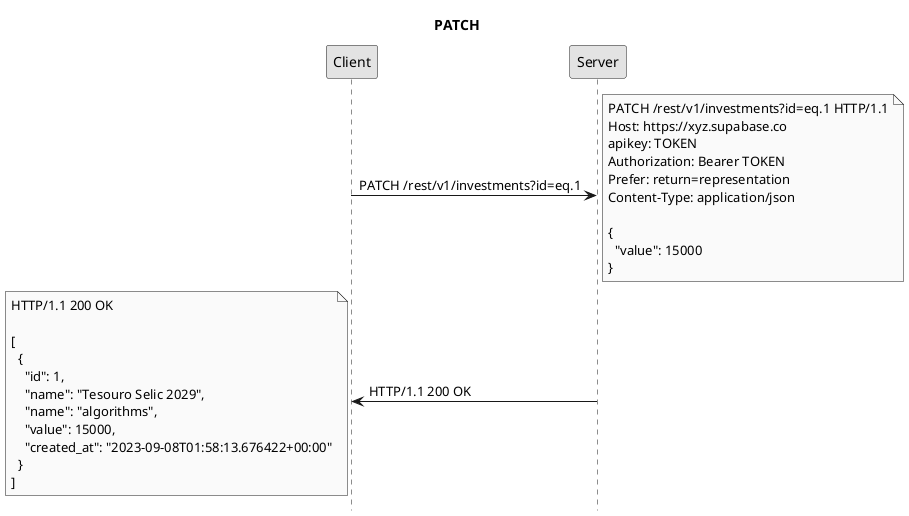 @startuml
title PATCH
hide footbox
skinparam monochrome true

Client -> Server: PATCH /rest/v1/investments?id=eq.1
note right: PATCH /rest/v1/investments?id=eq.1 HTTP/1.1\nHost: https://xyz.supabase.co\napikey: TOKEN\nAuthorization: Bearer TOKEN\nPrefer: return=representation\nContent-Type: application/json\n\n{\n  "value": 15000\n}
Server -> Client: HTTP/1.1 200 OK
note left: HTTP/1.1 200 OK\n\n[\n  {\n    "id": 1,\n    "name": "Tesouro Selic 2029",\n    "name": "algorithms",\n    "value": 15000,\n    "created_at": "2023-09-08T01:58:13.676422+00:00"\n  }\n]
@enduml
